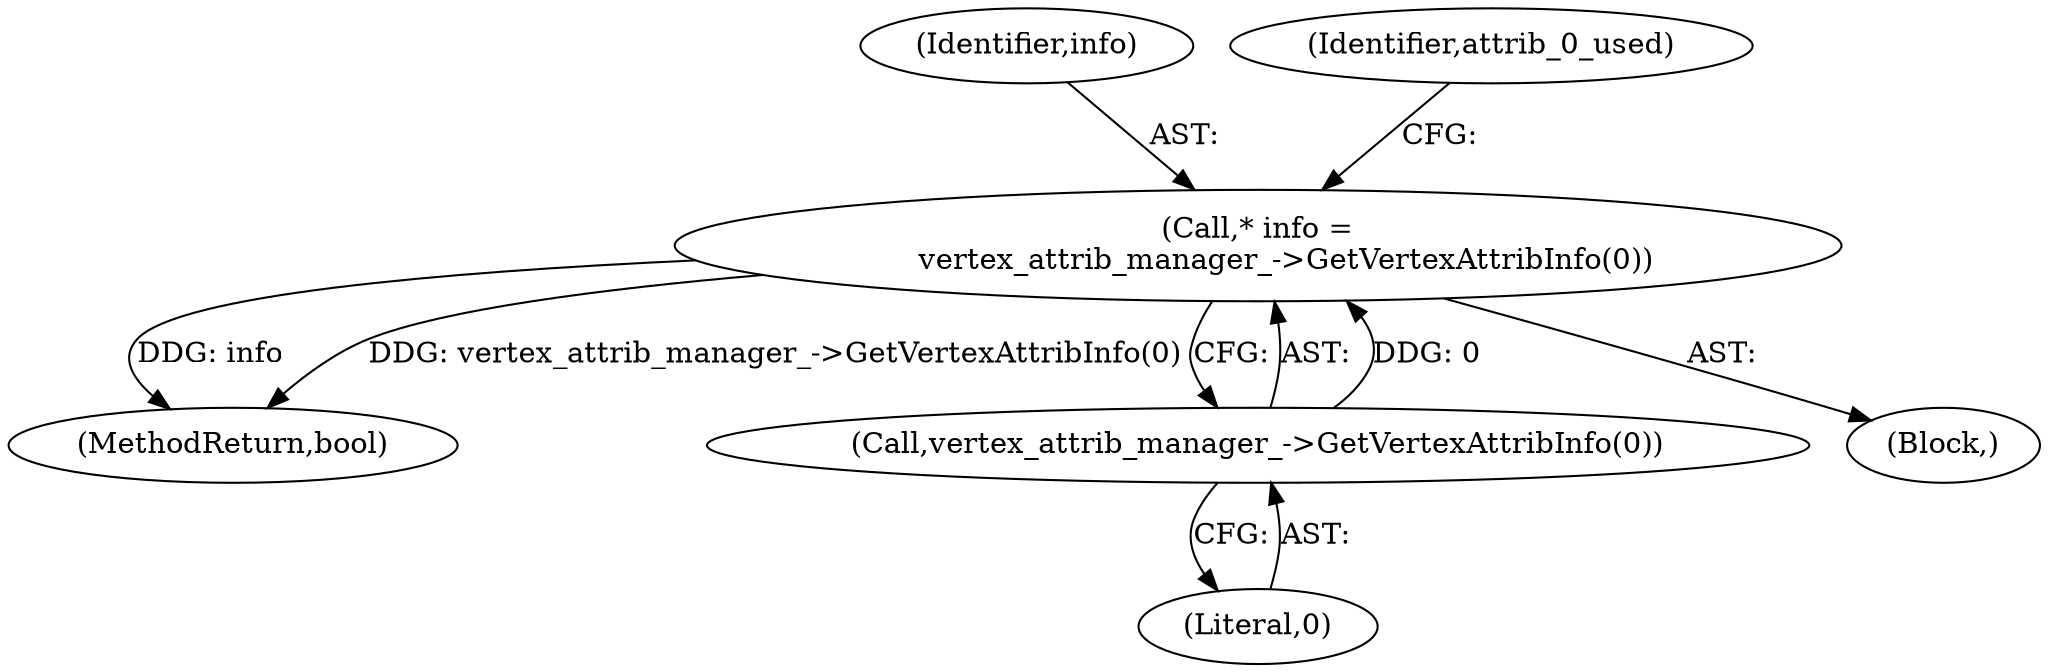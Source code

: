 digraph "0_Chrome_8f0b86c2fc77fca1508d81314f864011abe25f04@pointer" {
"1000117" [label="(Call,* info =\n      vertex_attrib_manager_->GetVertexAttribInfo(0))"];
"1000119" [label="(Call,vertex_attrib_manager_->GetVertexAttribInfo(0))"];
"1000120" [label="(Literal,0)"];
"1000118" [label="(Identifier,info)"];
"1000119" [label="(Call,vertex_attrib_manager_->GetVertexAttribInfo(0))"];
"1000300" [label="(MethodReturn,bool)"];
"1000103" [label="(Block,)"];
"1000117" [label="(Call,* info =\n      vertex_attrib_manager_->GetVertexAttribInfo(0))"];
"1000123" [label="(Identifier,attrib_0_used)"];
"1000117" -> "1000103"  [label="AST: "];
"1000117" -> "1000119"  [label="CFG: "];
"1000118" -> "1000117"  [label="AST: "];
"1000119" -> "1000117"  [label="AST: "];
"1000123" -> "1000117"  [label="CFG: "];
"1000117" -> "1000300"  [label="DDG: info"];
"1000117" -> "1000300"  [label="DDG: vertex_attrib_manager_->GetVertexAttribInfo(0)"];
"1000119" -> "1000117"  [label="DDG: 0"];
"1000119" -> "1000120"  [label="CFG: "];
"1000120" -> "1000119"  [label="AST: "];
}
